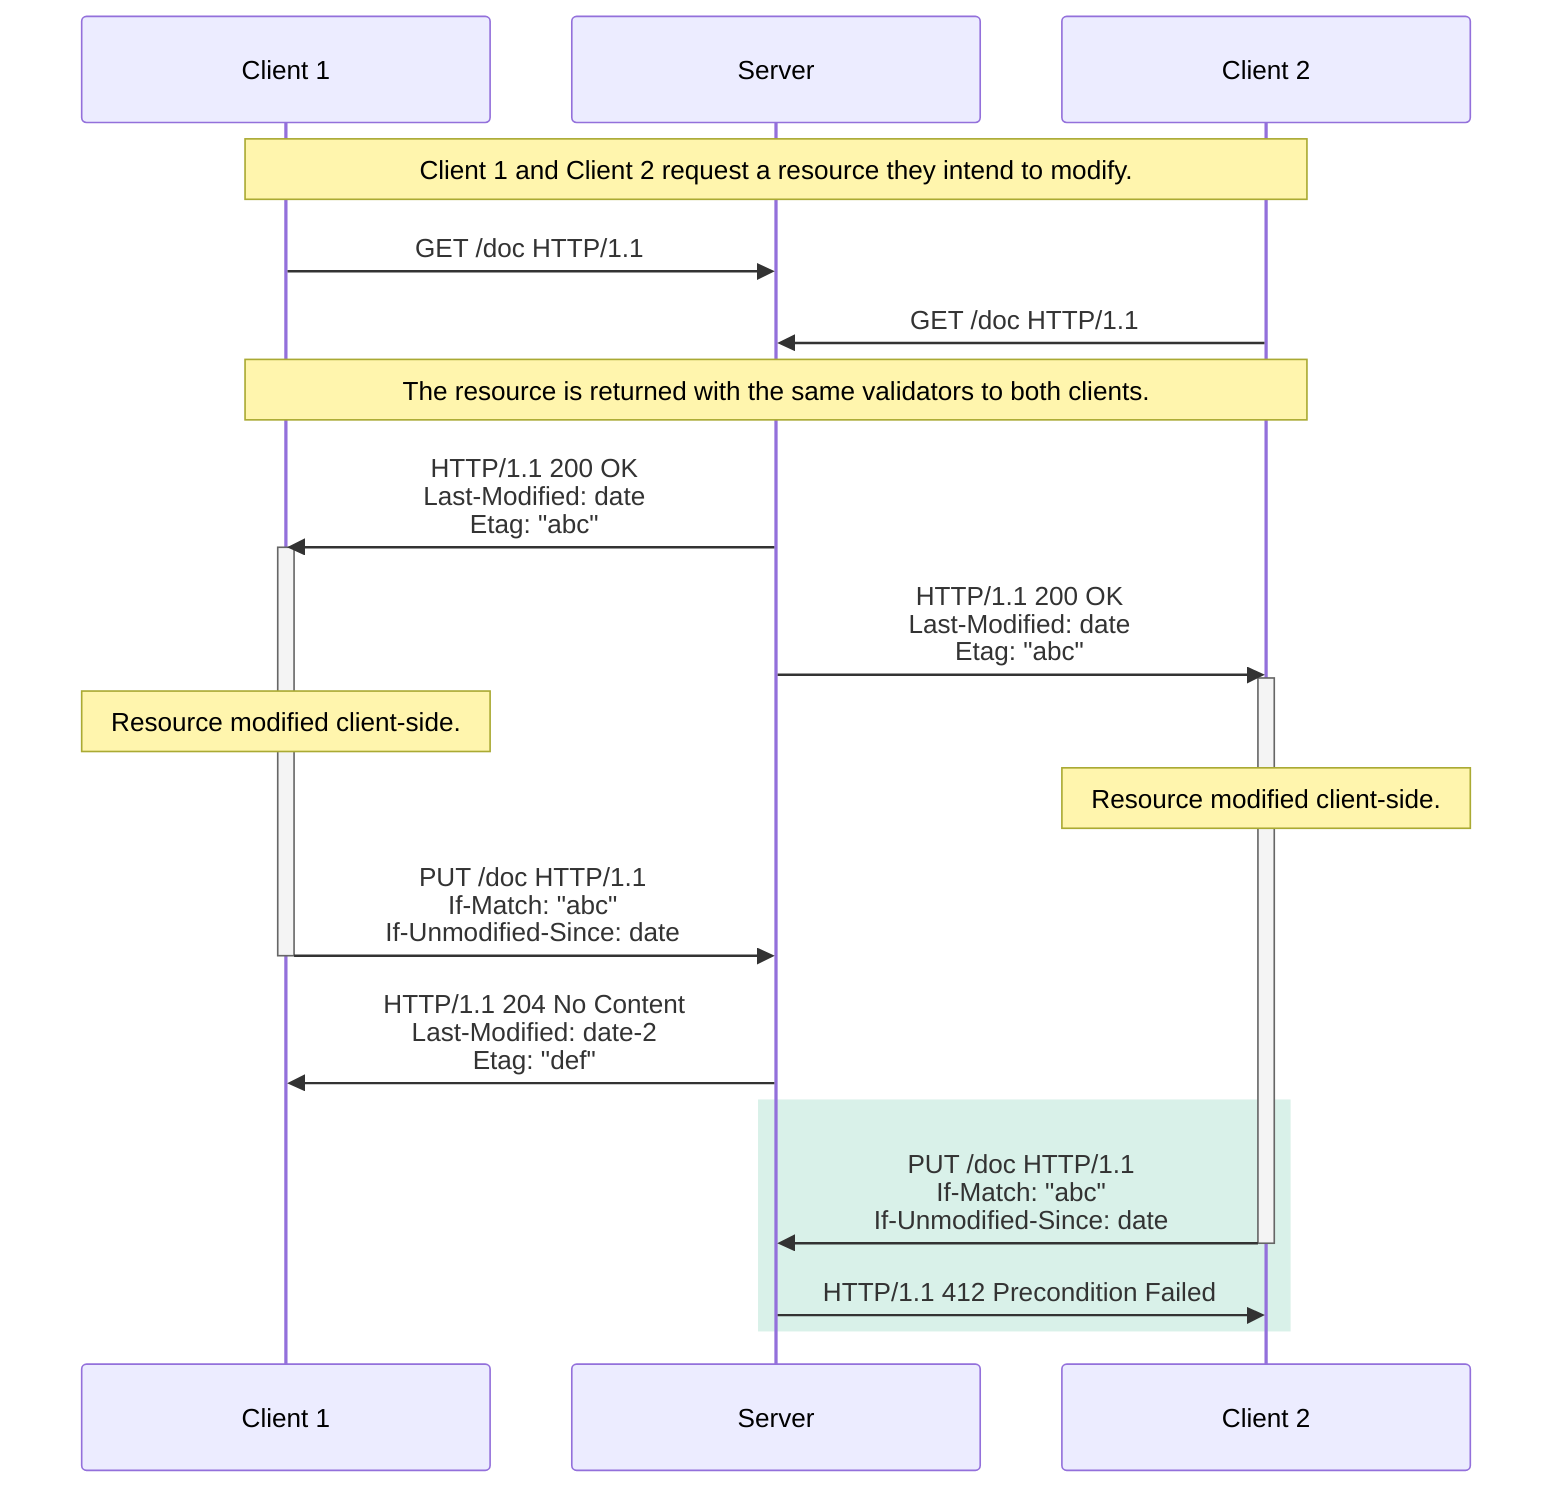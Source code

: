 %%{init: { "sequence": { "wrap": true, "width":250, "noteAlign": "center", "messageAlign": "center" }} }%%


sequenceDiagram
    participant Client 1
    participant Server
    participant Client 2

    Note over Client 1, Client 2: Client 1 and Client 2 request a resource they intend to modify.
    Client 1->>Server: GET /doc HTTP/1.1
    Client 2->>Server: GET /doc HTTP/1.1
    Note over Client 1, Client 2: The resource is returned with the same validators to both clients.
    
    Server->>Client 1: HTTP/1.1 200 OK<br/>Last-Modified: date<br/>Etag: "abc"
    activate Client 1
    Server->>Client 2: HTTP/1.1 200 OK<br/>Last-Modified: date<br/>Etag: "abc"
    activate Client 2
    
    Note over Client 1: Resource modified client-side.
    Note over Client 2: Resource modified client-side.
    
    Client 1->>Server: PUT /doc HTTP/1.1<br/>If-Match: "abc"<br/>If-Unmodified-Since: date
    deactivate Client 1
    
    Server->>Client 1: HTTP/1.1 204 No Content<br/>Last-Modified: date-2<br/>Etag: "def"
    
    rect rgb(217, 241, 233)

    Client 2->>Server: PUT /doc HTTP/1.1<br/>If-Match: "abc"<br/>If-Unmodified-Since: date
    deactivate Client 2

    Server->>Client 2: HTTP/1.1 412 Precondition Failed
    end